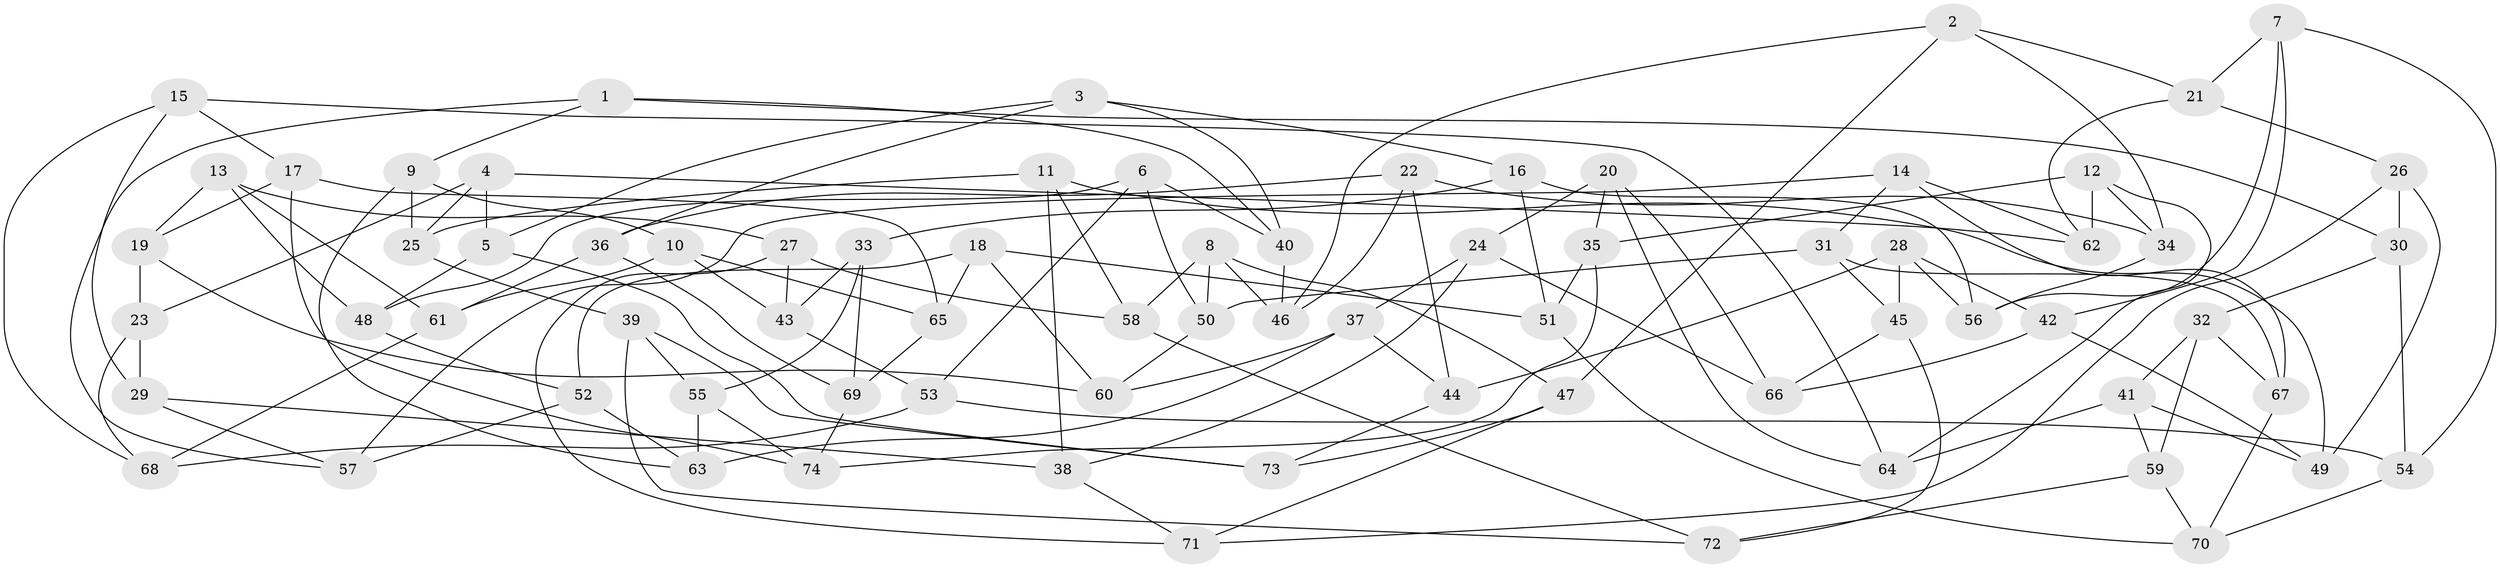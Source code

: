 // Generated by graph-tools (version 1.1) at 2025/16/03/09/25 04:16:37]
// undirected, 74 vertices, 148 edges
graph export_dot {
graph [start="1"]
  node [color=gray90,style=filled];
  1;
  2;
  3;
  4;
  5;
  6;
  7;
  8;
  9;
  10;
  11;
  12;
  13;
  14;
  15;
  16;
  17;
  18;
  19;
  20;
  21;
  22;
  23;
  24;
  25;
  26;
  27;
  28;
  29;
  30;
  31;
  32;
  33;
  34;
  35;
  36;
  37;
  38;
  39;
  40;
  41;
  42;
  43;
  44;
  45;
  46;
  47;
  48;
  49;
  50;
  51;
  52;
  53;
  54;
  55;
  56;
  57;
  58;
  59;
  60;
  61;
  62;
  63;
  64;
  65;
  66;
  67;
  68;
  69;
  70;
  71;
  72;
  73;
  74;
  1 -- 30;
  1 -- 9;
  1 -- 57;
  1 -- 40;
  2 -- 47;
  2 -- 34;
  2 -- 46;
  2 -- 21;
  3 -- 36;
  3 -- 5;
  3 -- 40;
  3 -- 16;
  4 -- 23;
  4 -- 5;
  4 -- 62;
  4 -- 25;
  5 -- 73;
  5 -- 48;
  6 -- 50;
  6 -- 48;
  6 -- 40;
  6 -- 53;
  7 -- 21;
  7 -- 54;
  7 -- 56;
  7 -- 42;
  8 -- 47;
  8 -- 58;
  8 -- 50;
  8 -- 46;
  9 -- 10;
  9 -- 63;
  9 -- 25;
  10 -- 61;
  10 -- 43;
  10 -- 65;
  11 -- 25;
  11 -- 49;
  11 -- 58;
  11 -- 38;
  12 -- 62;
  12 -- 35;
  12 -- 64;
  12 -- 34;
  13 -- 19;
  13 -- 61;
  13 -- 27;
  13 -- 48;
  14 -- 67;
  14 -- 57;
  14 -- 31;
  14 -- 62;
  15 -- 64;
  15 -- 29;
  15 -- 68;
  15 -- 17;
  16 -- 51;
  16 -- 33;
  16 -- 56;
  17 -- 74;
  17 -- 19;
  17 -- 65;
  18 -- 52;
  18 -- 65;
  18 -- 60;
  18 -- 51;
  19 -- 60;
  19 -- 23;
  20 -- 64;
  20 -- 24;
  20 -- 66;
  20 -- 35;
  21 -- 62;
  21 -- 26;
  22 -- 46;
  22 -- 34;
  22 -- 44;
  22 -- 36;
  23 -- 29;
  23 -- 68;
  24 -- 38;
  24 -- 66;
  24 -- 37;
  25 -- 39;
  26 -- 30;
  26 -- 71;
  26 -- 49;
  27 -- 43;
  27 -- 71;
  27 -- 58;
  28 -- 56;
  28 -- 45;
  28 -- 44;
  28 -- 42;
  29 -- 38;
  29 -- 57;
  30 -- 32;
  30 -- 54;
  31 -- 67;
  31 -- 50;
  31 -- 45;
  32 -- 59;
  32 -- 41;
  32 -- 67;
  33 -- 69;
  33 -- 43;
  33 -- 55;
  34 -- 56;
  35 -- 74;
  35 -- 51;
  36 -- 69;
  36 -- 61;
  37 -- 63;
  37 -- 44;
  37 -- 60;
  38 -- 71;
  39 -- 55;
  39 -- 73;
  39 -- 72;
  40 -- 46;
  41 -- 59;
  41 -- 49;
  41 -- 64;
  42 -- 49;
  42 -- 66;
  43 -- 53;
  44 -- 73;
  45 -- 72;
  45 -- 66;
  47 -- 71;
  47 -- 73;
  48 -- 52;
  50 -- 60;
  51 -- 70;
  52 -- 57;
  52 -- 63;
  53 -- 54;
  53 -- 68;
  54 -- 70;
  55 -- 63;
  55 -- 74;
  58 -- 72;
  59 -- 70;
  59 -- 72;
  61 -- 68;
  65 -- 69;
  67 -- 70;
  69 -- 74;
}
